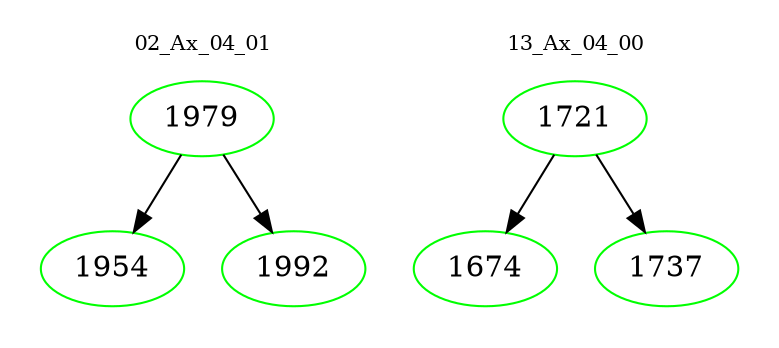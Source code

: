 digraph{
subgraph cluster_0 {
color = white
label = "02_Ax_04_01";
fontsize=10;
T0_1979 [label="1979", color="green"]
T0_1979 -> T0_1954 [color="black"]
T0_1954 [label="1954", color="green"]
T0_1979 -> T0_1992 [color="black"]
T0_1992 [label="1992", color="green"]
}
subgraph cluster_1 {
color = white
label = "13_Ax_04_00";
fontsize=10;
T1_1721 [label="1721", color="green"]
T1_1721 -> T1_1674 [color="black"]
T1_1674 [label="1674", color="green"]
T1_1721 -> T1_1737 [color="black"]
T1_1737 [label="1737", color="green"]
}
}
